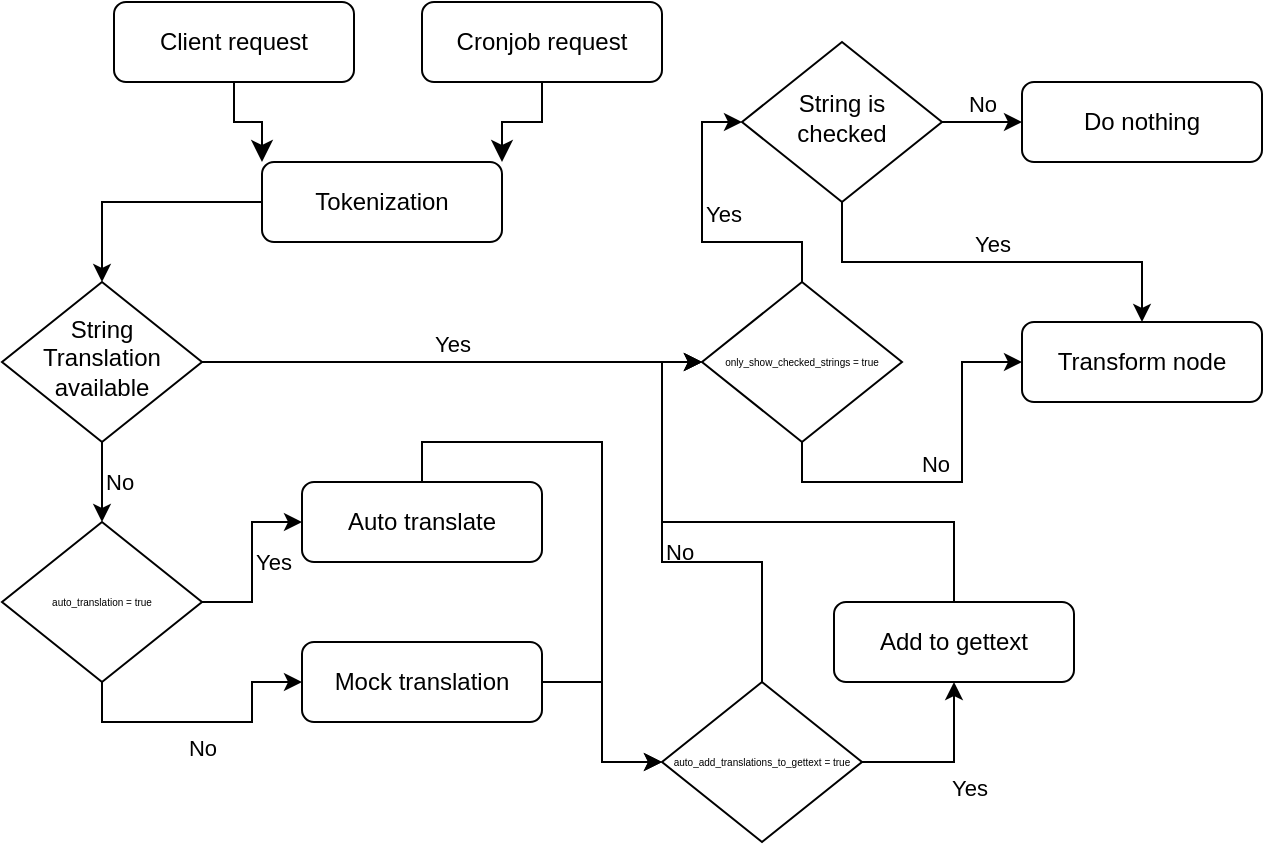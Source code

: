 <mxfile version="13.1.1" type="github">
  <diagram id="C5RBs43oDa-KdzZeNtuy" name="Page-1">
    <mxGraphModel dx="1185" dy="621" grid="1" gridSize="20" guides="1" tooltips="1" connect="1" arrows="1" fold="1" page="1" pageScale="1" pageWidth="700" pageHeight="500" math="0" shadow="0">
      <root>
        <mxCell id="WIyWlLk6GJQsqaUBKTNV-0" />
        <mxCell id="WIyWlLk6GJQsqaUBKTNV-1" parent="WIyWlLk6GJQsqaUBKTNV-0" />
        <mxCell id="WIyWlLk6GJQsqaUBKTNV-3" value="Client request" style="rounded=1;whiteSpace=wrap;html=1;fontSize=12;glass=0;strokeWidth=1;shadow=0;" parent="WIyWlLk6GJQsqaUBKTNV-1" vertex="1">
          <mxGeometry x="96" y="40" width="120" height="40" as="geometry" />
        </mxCell>
        <mxCell id="v2TPoBBY6o6K0WrNgri4-57" value="" style="edgeStyle=orthogonalEdgeStyle;rounded=0;comic=0;orthogonalLoop=1;jettySize=auto;html=1;shadow=0;labelBackgroundColor=none;endArrow=classic;endFill=1;exitX=0.5;exitY=0;exitDx=0;exitDy=0;entryX=0;entryY=0.5;entryDx=0;entryDy=0;" edge="1" parent="WIyWlLk6GJQsqaUBKTNV-1" source="WIyWlLk6GJQsqaUBKTNV-7" target="v2TPoBBY6o6K0WrNgri4-51">
          <mxGeometry relative="1" as="geometry">
            <mxPoint x="350" y="500" as="targetPoint" />
          </mxGeometry>
        </mxCell>
        <mxCell id="WIyWlLk6GJQsqaUBKTNV-7" value="Auto translate" style="rounded=1;whiteSpace=wrap;html=1;fontSize=12;glass=0;strokeWidth=1;shadow=0;" parent="WIyWlLk6GJQsqaUBKTNV-1" vertex="1">
          <mxGeometry x="190" y="280" width="120" height="40" as="geometry" />
        </mxCell>
        <mxCell id="v2TPoBBY6o6K0WrNgri4-48" value="" style="edgeStyle=orthogonalEdgeStyle;rounded=0;comic=0;orthogonalLoop=1;jettySize=auto;html=1;shadow=0;labelBackgroundColor=none;endArrow=classic;endFill=1;" edge="1" parent="WIyWlLk6GJQsqaUBKTNV-1" source="WIyWlLk6GJQsqaUBKTNV-12" target="v2TPoBBY6o6K0WrNgri4-24">
          <mxGeometry relative="1" as="geometry" />
        </mxCell>
        <mxCell id="WIyWlLk6GJQsqaUBKTNV-12" value="Tokenization" style="rounded=1;whiteSpace=wrap;html=1;fontSize=12;glass=0;strokeWidth=1;shadow=0;" parent="WIyWlLk6GJQsqaUBKTNV-1" vertex="1">
          <mxGeometry x="170" y="120" width="120" height="40" as="geometry" />
        </mxCell>
        <mxCell id="v2TPoBBY6o6K0WrNgri4-0" value="Cronjob request" style="rounded=1;whiteSpace=wrap;html=1;fontSize=12;glass=0;strokeWidth=1;shadow=0;" vertex="1" parent="WIyWlLk6GJQsqaUBKTNV-1">
          <mxGeometry x="250" y="40" width="120" height="40" as="geometry" />
        </mxCell>
        <mxCell id="v2TPoBBY6o6K0WrNgri4-5" value="" style="rounded=0;html=1;jettySize=auto;orthogonalLoop=1;fontSize=11;endArrow=classic;endFill=1;endSize=8;strokeWidth=1;shadow=0;labelBackgroundColor=none;exitX=0.5;exitY=1;exitDx=0;exitDy=0;entryX=1;entryY=0;entryDx=0;entryDy=0;edgeStyle=orthogonalEdgeStyle;" edge="1" parent="WIyWlLk6GJQsqaUBKTNV-1" source="v2TPoBBY6o6K0WrNgri4-0" target="WIyWlLk6GJQsqaUBKTNV-12">
          <mxGeometry relative="1" as="geometry">
            <mxPoint x="550" y="70" as="sourcePoint" />
            <mxPoint x="70" y="150" as="targetPoint" />
          </mxGeometry>
        </mxCell>
        <mxCell id="WIyWlLk6GJQsqaUBKTNV-2" value="" style="rounded=0;html=1;jettySize=auto;orthogonalLoop=1;fontSize=11;endArrow=classic;endFill=1;endSize=8;strokeWidth=1;shadow=0;labelBackgroundColor=none;exitX=0.5;exitY=1;exitDx=0;exitDy=0;entryX=0;entryY=0;entryDx=0;entryDy=0;edgeStyle=orthogonalEdgeStyle;" parent="WIyWlLk6GJQsqaUBKTNV-1" source="WIyWlLk6GJQsqaUBKTNV-3" target="WIyWlLk6GJQsqaUBKTNV-12" edge="1">
          <mxGeometry relative="1" as="geometry">
            <mxPoint x="10" y="128" as="targetPoint" />
          </mxGeometry>
        </mxCell>
        <mxCell id="v2TPoBBY6o6K0WrNgri4-74" value="" style="edgeStyle=orthogonalEdgeStyle;rounded=0;comic=0;orthogonalLoop=1;jettySize=auto;html=1;shadow=0;labelBackgroundColor=#000000;endArrow=classic;endFill=1;fontColor=#FFFFFF;entryX=0;entryY=0.5;entryDx=0;entryDy=0;" edge="1" parent="WIyWlLk6GJQsqaUBKTNV-1" source="v2TPoBBY6o6K0WrNgri4-23" target="v2TPoBBY6o6K0WrNgri4-31">
          <mxGeometry relative="1" as="geometry">
            <mxPoint x="610.0" y="440" as="targetPoint" />
          </mxGeometry>
        </mxCell>
        <mxCell id="v2TPoBBY6o6K0WrNgri4-23" value="Add to gettext" style="rounded=1;whiteSpace=wrap;html=1;fontSize=12;glass=0;strokeWidth=1;shadow=0;" vertex="1" parent="WIyWlLk6GJQsqaUBKTNV-1">
          <mxGeometry x="456" y="340" width="120" height="40" as="geometry" />
        </mxCell>
        <mxCell id="v2TPoBBY6o6K0WrNgri4-30" value="Yes" style="edgeStyle=orthogonalEdgeStyle;rounded=0;orthogonalLoop=1;jettySize=auto;html=1;endArrow=classic;endFill=1;shadow=0;comic=0;labelPosition=center;verticalLabelPosition=top;align=center;verticalAlign=bottom;entryX=0;entryY=0.5;entryDx=0;entryDy=0;labelBackgroundColor=none;exitX=1;exitY=0.5;exitDx=0;exitDy=0;" edge="1" parent="WIyWlLk6GJQsqaUBKTNV-1" source="v2TPoBBY6o6K0WrNgri4-24" target="v2TPoBBY6o6K0WrNgri4-31">
          <mxGeometry relative="1" as="geometry">
            <mxPoint x="190" y="220" as="targetPoint" />
          </mxGeometry>
        </mxCell>
        <mxCell id="v2TPoBBY6o6K0WrNgri4-49" value="No" style="edgeStyle=orthogonalEdgeStyle;rounded=0;comic=0;orthogonalLoop=1;jettySize=auto;html=1;shadow=0;labelBackgroundColor=none;endArrow=classic;endFill=1;labelPosition=right;verticalLabelPosition=middle;align=left;verticalAlign=middle;" edge="1" parent="WIyWlLk6GJQsqaUBKTNV-1" source="v2TPoBBY6o6K0WrNgri4-24" target="v2TPoBBY6o6K0WrNgri4-50">
          <mxGeometry relative="1" as="geometry">
            <mxPoint x="10" y="280" as="targetPoint" />
          </mxGeometry>
        </mxCell>
        <mxCell id="v2TPoBBY6o6K0WrNgri4-24" value="String Translation available" style="rhombus;whiteSpace=wrap;html=1;shadow=0;fontFamily=Helvetica;fontSize=12;align=center;strokeWidth=1;spacing=6;spacingTop=-4;" vertex="1" parent="WIyWlLk6GJQsqaUBKTNV-1">
          <mxGeometry x="40" y="180" width="100" height="80" as="geometry" />
        </mxCell>
        <mxCell id="v2TPoBBY6o6K0WrNgri4-35" value="Yes" style="edgeStyle=orthogonalEdgeStyle;rounded=0;comic=0;orthogonalLoop=1;jettySize=auto;html=1;shadow=0;labelBackgroundColor=none;endArrow=classic;endFill=1;labelPosition=right;verticalLabelPosition=top;align=left;verticalAlign=bottom;entryX=0;entryY=0.5;entryDx=0;entryDy=0;" edge="1" parent="WIyWlLk6GJQsqaUBKTNV-1" source="v2TPoBBY6o6K0WrNgri4-31" target="v2TPoBBY6o6K0WrNgri4-34">
          <mxGeometry relative="1" as="geometry" />
        </mxCell>
        <mxCell id="v2TPoBBY6o6K0WrNgri4-37" value="No" style="edgeStyle=orthogonalEdgeStyle;rounded=0;comic=0;orthogonalLoop=1;jettySize=auto;html=1;shadow=0;labelBackgroundColor=none;endArrow=classic;endFill=1;labelPosition=left;verticalLabelPosition=top;align=right;verticalAlign=bottom;entryX=0;entryY=0.5;entryDx=0;entryDy=0;exitX=0.5;exitY=1;exitDx=0;exitDy=0;" edge="1" parent="WIyWlLk6GJQsqaUBKTNV-1" source="v2TPoBBY6o6K0WrNgri4-31" target="v2TPoBBY6o6K0WrNgri4-38">
          <mxGeometry relative="1" as="geometry">
            <mxPoint x="240" y="290" as="targetPoint" />
          </mxGeometry>
        </mxCell>
        <mxCell id="v2TPoBBY6o6K0WrNgri4-31" value="&lt;font style=&quot;font-size: 5px&quot;&gt;only_show_checked_strings = true&lt;/font&gt;" style="rhombus;whiteSpace=wrap;html=1;shadow=0;fontFamily=Helvetica;fontSize=12;align=center;strokeWidth=1;spacing=6;spacingTop=-4;" vertex="1" parent="WIyWlLk6GJQsqaUBKTNV-1">
          <mxGeometry x="390" y="180" width="100" height="80" as="geometry" />
        </mxCell>
        <mxCell id="v2TPoBBY6o6K0WrNgri4-42" value="Yes" style="edgeStyle=orthogonalEdgeStyle;rounded=0;comic=0;orthogonalLoop=1;jettySize=auto;html=1;shadow=0;labelBackgroundColor=none;endArrow=classic;endFill=1;exitX=0.5;exitY=1;exitDx=0;exitDy=0;labelPosition=center;verticalLabelPosition=top;align=center;verticalAlign=bottom;entryX=0.5;entryY=0;entryDx=0;entryDy=0;" edge="1" parent="WIyWlLk6GJQsqaUBKTNV-1" source="v2TPoBBY6o6K0WrNgri4-34" target="v2TPoBBY6o6K0WrNgri4-38">
          <mxGeometry relative="1" as="geometry">
            <mxPoint x="420" y="340" as="targetPoint" />
          </mxGeometry>
        </mxCell>
        <mxCell id="v2TPoBBY6o6K0WrNgri4-44" value="No" style="edgeStyle=orthogonalEdgeStyle;rounded=0;comic=0;orthogonalLoop=1;jettySize=auto;html=1;shadow=0;labelBackgroundColor=none;endArrow=classic;endFill=1;entryX=0;entryY=0.5;entryDx=0;entryDy=0;labelPosition=center;verticalLabelPosition=top;align=center;verticalAlign=bottom;" edge="1" parent="WIyWlLk6GJQsqaUBKTNV-1" source="v2TPoBBY6o6K0WrNgri4-34" target="v2TPoBBY6o6K0WrNgri4-45">
          <mxGeometry relative="1" as="geometry">
            <mxPoint x="550" y="220" as="targetPoint" />
          </mxGeometry>
        </mxCell>
        <mxCell id="v2TPoBBY6o6K0WrNgri4-34" value="String is checked" style="rhombus;whiteSpace=wrap;html=1;shadow=0;fontFamily=Helvetica;fontSize=12;align=center;strokeWidth=1;spacing=6;spacingTop=-4;" vertex="1" parent="WIyWlLk6GJQsqaUBKTNV-1">
          <mxGeometry x="410" y="60" width="100" height="80" as="geometry" />
        </mxCell>
        <mxCell id="v2TPoBBY6o6K0WrNgri4-38" value="Transform node" style="rounded=1;whiteSpace=wrap;html=1;fontSize=12;glass=0;strokeWidth=1;shadow=0;" vertex="1" parent="WIyWlLk6GJQsqaUBKTNV-1">
          <mxGeometry x="550" y="200" width="120" height="40" as="geometry" />
        </mxCell>
        <mxCell id="v2TPoBBY6o6K0WrNgri4-45" value="Do nothing" style="rounded=1;whiteSpace=wrap;html=1;fontSize=12;glass=0;strokeWidth=1;shadow=0;" vertex="1" parent="WIyWlLk6GJQsqaUBKTNV-1">
          <mxGeometry x="550" y="80" width="120" height="40" as="geometry" />
        </mxCell>
        <mxCell id="v2TPoBBY6o6K0WrNgri4-54" value="No" style="edgeStyle=orthogonalEdgeStyle;rounded=0;comic=0;orthogonalLoop=1;jettySize=auto;html=1;shadow=0;labelBackgroundColor=none;endArrow=classic;endFill=1;exitX=0.5;exitY=1;exitDx=0;exitDy=0;entryX=0;entryY=0.5;entryDx=0;entryDy=0;labelPosition=center;verticalLabelPosition=bottom;align=center;verticalAlign=top;" edge="1" parent="WIyWlLk6GJQsqaUBKTNV-1" source="v2TPoBBY6o6K0WrNgri4-50" target="v2TPoBBY6o6K0WrNgri4-62">
          <mxGeometry relative="1" as="geometry">
            <mxPoint x="30" y="440" as="targetPoint" />
          </mxGeometry>
        </mxCell>
        <mxCell id="v2TPoBBY6o6K0WrNgri4-56" value="Yes" style="edgeStyle=orthogonalEdgeStyle;rounded=0;comic=0;orthogonalLoop=1;jettySize=auto;html=1;shadow=0;labelBackgroundColor=none;endArrow=classic;endFill=1;exitX=1;exitY=0.5;exitDx=0;exitDy=0;entryX=0;entryY=0.5;entryDx=0;entryDy=0;labelPosition=right;verticalLabelPosition=middle;align=left;verticalAlign=middle;" edge="1" parent="WIyWlLk6GJQsqaUBKTNV-1" source="v2TPoBBY6o6K0WrNgri4-50" target="WIyWlLk6GJQsqaUBKTNV-7">
          <mxGeometry relative="1" as="geometry">
            <mxPoint x="220" y="400" as="targetPoint" />
          </mxGeometry>
        </mxCell>
        <mxCell id="v2TPoBBY6o6K0WrNgri4-50" value="&lt;font style=&quot;font-size: 5px&quot;&gt;auto_translation = true&lt;/font&gt;" style="rhombus;whiteSpace=wrap;html=1;shadow=0;fontFamily=Helvetica;fontSize=12;align=center;strokeWidth=1;spacing=6;spacingTop=-4;" vertex="1" parent="WIyWlLk6GJQsqaUBKTNV-1">
          <mxGeometry x="40" y="300" width="100" height="80" as="geometry" />
        </mxCell>
        <mxCell id="v2TPoBBY6o6K0WrNgri4-59" value="Yes" style="edgeStyle=orthogonalEdgeStyle;rounded=0;comic=0;orthogonalLoop=1;jettySize=auto;html=1;shadow=0;labelBackgroundColor=none;endArrow=classic;endFill=1;exitX=1;exitY=0.5;exitDx=0;exitDy=0;entryX=0.5;entryY=1;entryDx=0;entryDy=0;labelPosition=right;verticalLabelPosition=bottom;align=left;verticalAlign=top;" edge="1" parent="WIyWlLk6GJQsqaUBKTNV-1" source="v2TPoBBY6o6K0WrNgri4-51" target="v2TPoBBY6o6K0WrNgri4-23">
          <mxGeometry relative="1" as="geometry">
            <mxPoint x="510" y="430" as="targetPoint" />
          </mxGeometry>
        </mxCell>
        <mxCell id="v2TPoBBY6o6K0WrNgri4-61" value="No" style="edgeStyle=orthogonalEdgeStyle;rounded=0;comic=0;orthogonalLoop=1;jettySize=auto;html=1;shadow=0;labelBackgroundColor=none;endArrow=classic;endFill=1;entryX=0;entryY=0.5;entryDx=0;entryDy=0;exitX=0.5;exitY=0;exitDx=0;exitDy=0;labelPosition=right;verticalLabelPosition=middle;align=left;verticalAlign=middle;" edge="1" parent="WIyWlLk6GJQsqaUBKTNV-1" source="v2TPoBBY6o6K0WrNgri4-51" target="v2TPoBBY6o6K0WrNgri4-31">
          <mxGeometry relative="1" as="geometry">
            <mxPoint x="380" y="550" as="targetPoint" />
          </mxGeometry>
        </mxCell>
        <mxCell id="v2TPoBBY6o6K0WrNgri4-51" value="&lt;font style=&quot;font-size: 5px&quot;&gt;auto_add_translations_to_gettext = true&lt;/font&gt;" style="rhombus;whiteSpace=wrap;html=1;shadow=0;fontFamily=Helvetica;fontSize=12;align=center;strokeWidth=1;spacing=6;spacingTop=-4;" vertex="1" parent="WIyWlLk6GJQsqaUBKTNV-1">
          <mxGeometry x="370" y="380" width="100" height="80" as="geometry" />
        </mxCell>
        <mxCell id="v2TPoBBY6o6K0WrNgri4-68" value="" style="edgeStyle=orthogonalEdgeStyle;rounded=0;comic=0;orthogonalLoop=1;jettySize=auto;html=1;shadow=0;labelBackgroundColor=none;endArrow=classic;endFill=1;entryX=0;entryY=0.5;entryDx=0;entryDy=0;exitX=1;exitY=0.5;exitDx=0;exitDy=0;" edge="1" parent="WIyWlLk6GJQsqaUBKTNV-1" source="v2TPoBBY6o6K0WrNgri4-62" target="v2TPoBBY6o6K0WrNgri4-51">
          <mxGeometry relative="1" as="geometry">
            <mxPoint x="170" y="470" as="targetPoint" />
          </mxGeometry>
        </mxCell>
        <mxCell id="v2TPoBBY6o6K0WrNgri4-62" value="Mock translation" style="rounded=1;whiteSpace=wrap;html=1;fontSize=12;glass=0;strokeWidth=1;shadow=0;" vertex="1" parent="WIyWlLk6GJQsqaUBKTNV-1">
          <mxGeometry x="190" y="360" width="120" height="40" as="geometry" />
        </mxCell>
      </root>
    </mxGraphModel>
  </diagram>
</mxfile>

